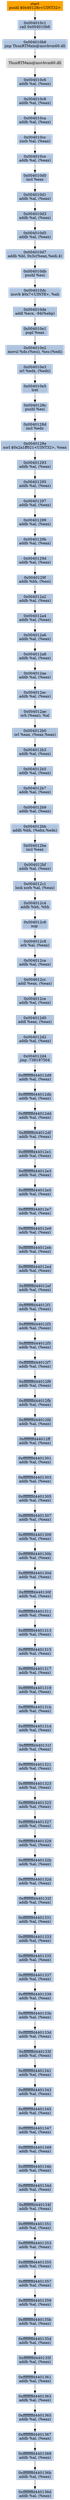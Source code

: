 digraph G {
node[shape=rectangle,style=filled,fillcolor=lightsteelblue,color=lightsteelblue]
bgcolor="transparent"
a0x004010bcpushl_0x40128cUINT32[label="start\npushl $0x40128c<UINT32>",color="lightgrey",fillcolor="orange"];
a0x004010c1call_0x004010b6[label="0x004010c1\ncall 0x004010b6"];
a0x004010b6jmp_ThunRTMain_msvbvm60_dll[label="0x004010b6\njmp ThunRTMain@msvbvm60.dll"];
ThunRTMain_msvbvm60_dll[label="ThunRTMain@msvbvm60.dll",color="lightgrey",fillcolor="lightgrey"];
a0x004010c6addb_al_eax_[label="0x004010c6\naddb %al, (%eax)"];
a0x004010c8addb_al_eax_[label="0x004010c8\naddb %al, (%eax)"];
a0x004010caaddb_al_eax_[label="0x004010ca\naddb %al, (%eax)"];
a0x004010ccxorb_al_eax_[label="0x004010cc\nxorb %al, (%eax)"];
a0x004010ceaddb_al_eax_[label="0x004010ce\naddb %al, (%eax)"];
a0x004010d0incl_eax[label="0x004010d0\nincl %eax"];
a0x004010d1addb_al_eax_[label="0x004010d1\naddb %al, (%eax)"];
a0x004010d3addb_al_eax_[label="0x004010d3\naddb %al, (%eax)"];
a0x004010d5addb_al_eax_[label="0x004010d5\naddb %al, (%eax)"];
a0x004010d7addb_bl_0x3ceaxedi4_[label="0x004010d7\naddb %bl, 0x3c(%eax,%edi,4)"];
a0x004010dbpushl_esi[label="0x004010db\npushl %esi"];
a0x004010dcmovb_0x7UINT8_ah[label="0x004010dc\nmovb $0x7<UINT8>, %ah"];
a0x004010deaddl_ecx__94ebp_[label="0x004010de\naddl %ecx, -94(%ebp)"];
a0x004010e1popl_eax[label="0x004010e1\npopl %eax"];
a0x004010e2movsl_ds_esi__es_edi_[label="0x004010e2\nmovsl %ds:(%esi), %es:(%edi)"];
a0x004010e3orl_edx_edx_[label="0x004010e3\norl %edx, (%edx)"];
a0x004010e5lret[label="0x004010e5\nlret"];
a0x0040128cpushl_esi[label="0x0040128c\npushl %esi"];
a0x0040128dincl_edx[label="0x0040128d\nincl %edx"];
a0x0040128exorl_0x2a1ff021UINT32_eax[label="0x0040128e\nxorl $0x2a1ff021<UINT32>, %eax"];
a0x00401293addb_al_eax_[label="0x00401293\naddb %al, (%eax)"];
a0x00401295addb_al_eax_[label="0x00401295\naddb %al, (%eax)"];
a0x00401297addb_al_eax_[label="0x00401297\naddb %al, (%eax)"];
a0x00401299addb_al_eax_[label="0x00401299\naddb %al, (%eax)"];
a0x0040129baddb_al_eax_[label="0x0040129b\naddb %al, (%eax)"];
a0x0040129daddb_al_eax_[label="0x0040129d\naddb %al, (%eax)"];
a0x0040129faddb_bh_esi_[label="0x0040129f\naddb %bh, (%esi)"];
a0x004012a2addb_al_eax_[label="0x004012a2\naddb %al, (%eax)"];
a0x004012a4addb_al_eax_[label="0x004012a4\naddb %al, (%eax)"];
a0x004012a6addb_al_eax_[label="0x004012a6\naddb %al, (%eax)"];
a0x004012a8addb_al_eax_[label="0x004012a8\naddb %al, (%eax)"];
a0x004012aaaddb_al_eax_[label="0x004012aa\naddb %al, (%eax)"];
a0x004012acaddb_al_eax_[label="0x004012ac\naddb %al, (%eax)"];
a0x004012aeorb_eax__al[label="0x004012ae\norb (%eax), %al"];
a0x004012b0orl_eax_eaxeax_[label="0x004012b0\norl %eax, (%eax,%eax)"];
a0x004012b3addb_al_eax_[label="0x004012b3\naddb %al, (%eax)"];
a0x004012b5addb_al_eax_[label="0x004012b5\naddb %al, (%eax)"];
a0x004012b7addb_al_eax_[label="0x004012b7\naddb %al, (%eax)"];
a0x004012b9addb_al_eax_[label="0x004012b9\naddb %al, (%eax)"];
a0x004012bbaddb_bh_ebxedx_[label="0x004012bb\naddb %bh, (%ebx,%edx)"];
a0x004012beincl_eax[label="0x004012be\nincl %eax"];
a0x004012bfaddb_al_eax_[label="0x004012bf\naddb %al, (%eax)"];
a0x004012c1lock_xorb_al_eax_[label="0x004012c1\nlock xorb %al, (%eax)"];
a0x004012c4addb_bh_bh[label="0x004012c4\naddb %bh, %bh"];
a0x004012c6nop_[label="0x004012c6\nnop "];
a0x004012c8orb_al_eax_[label="0x004012c8\norb %al, (%eax)"];
a0x004012caaddb_al_eax_[label="0x004012ca\naddb %al, (%eax)"];
a0x004012ccaddl_eax_eax_[label="0x004012cc\naddl %eax, (%eax)"];
a0x004012ceaddb_al_eax_[label="0x004012ce\naddb %al, (%eax)"];
a0x004012d0addl_eax_eax_[label="0x004012d0\naddl %eax, (%eax)"];
a0x004012d2addb_al_eax_[label="0x004012d2\naddb %al, (%eax)"];
a0x004012d4jmp__738197504[label="0x004012d4\njmp -738197504"];
a0xffffffffd44012d9addb_al_eax_[label="0xffffffffd44012d9\naddb %al, (%eax)"];
a0xffffffffd44012dbaddb_al_eax_[label="0xffffffffd44012db\naddb %al, (%eax)"];
a0xffffffffd44012ddaddb_al_eax_[label="0xffffffffd44012dd\naddb %al, (%eax)"];
a0xffffffffd44012dfaddb_al_eax_[label="0xffffffffd44012df\naddb %al, (%eax)"];
a0xffffffffd44012e1addb_al_eax_[label="0xffffffffd44012e1\naddb %al, (%eax)"];
a0xffffffffd44012e3addb_al_eax_[label="0xffffffffd44012e3\naddb %al, (%eax)"];
a0xffffffffd44012e5addb_al_eax_[label="0xffffffffd44012e5\naddb %al, (%eax)"];
a0xffffffffd44012e7addb_al_eax_[label="0xffffffffd44012e7\naddb %al, (%eax)"];
a0xffffffffd44012e9addb_al_eax_[label="0xffffffffd44012e9\naddb %al, (%eax)"];
a0xffffffffd44012ebaddb_al_eax_[label="0xffffffffd44012eb\naddb %al, (%eax)"];
a0xffffffffd44012edaddb_al_eax_[label="0xffffffffd44012ed\naddb %al, (%eax)"];
a0xffffffffd44012efaddb_al_eax_[label="0xffffffffd44012ef\naddb %al, (%eax)"];
a0xffffffffd44012f1addb_al_eax_[label="0xffffffffd44012f1\naddb %al, (%eax)"];
a0xffffffffd44012f3addb_al_eax_[label="0xffffffffd44012f3\naddb %al, (%eax)"];
a0xffffffffd44012f5addb_al_eax_[label="0xffffffffd44012f5\naddb %al, (%eax)"];
a0xffffffffd44012f7addb_al_eax_[label="0xffffffffd44012f7\naddb %al, (%eax)"];
a0xffffffffd44012f9addb_al_eax_[label="0xffffffffd44012f9\naddb %al, (%eax)"];
a0xffffffffd44012fbaddb_al_eax_[label="0xffffffffd44012fb\naddb %al, (%eax)"];
a0xffffffffd44012fdaddb_al_eax_[label="0xffffffffd44012fd\naddb %al, (%eax)"];
a0xffffffffd44012ffaddb_al_eax_[label="0xffffffffd44012ff\naddb %al, (%eax)"];
a0xffffffffd4401301addb_al_eax_[label="0xffffffffd4401301\naddb %al, (%eax)"];
a0xffffffffd4401303addb_al_eax_[label="0xffffffffd4401303\naddb %al, (%eax)"];
a0xffffffffd4401305addb_al_eax_[label="0xffffffffd4401305\naddb %al, (%eax)"];
a0xffffffffd4401307addb_al_eax_[label="0xffffffffd4401307\naddb %al, (%eax)"];
a0xffffffffd4401309addb_al_eax_[label="0xffffffffd4401309\naddb %al, (%eax)"];
a0xffffffffd440130baddb_al_eax_[label="0xffffffffd440130b\naddb %al, (%eax)"];
a0xffffffffd440130daddb_al_eax_[label="0xffffffffd440130d\naddb %al, (%eax)"];
a0xffffffffd440130faddb_al_eax_[label="0xffffffffd440130f\naddb %al, (%eax)"];
a0xffffffffd4401311addb_al_eax_[label="0xffffffffd4401311\naddb %al, (%eax)"];
a0xffffffffd4401313addb_al_eax_[label="0xffffffffd4401313\naddb %al, (%eax)"];
a0xffffffffd4401315addb_al_eax_[label="0xffffffffd4401315\naddb %al, (%eax)"];
a0xffffffffd4401317addb_al_eax_[label="0xffffffffd4401317\naddb %al, (%eax)"];
a0xffffffffd4401319addb_al_eax_[label="0xffffffffd4401319\naddb %al, (%eax)"];
a0xffffffffd440131baddb_al_eax_[label="0xffffffffd440131b\naddb %al, (%eax)"];
a0xffffffffd440131daddb_al_eax_[label="0xffffffffd440131d\naddb %al, (%eax)"];
a0xffffffffd440131faddb_al_eax_[label="0xffffffffd440131f\naddb %al, (%eax)"];
a0xffffffffd4401321addb_al_eax_[label="0xffffffffd4401321\naddb %al, (%eax)"];
a0xffffffffd4401323addb_al_eax_[label="0xffffffffd4401323\naddb %al, (%eax)"];
a0xffffffffd4401325addb_al_eax_[label="0xffffffffd4401325\naddb %al, (%eax)"];
a0xffffffffd4401327addb_al_eax_[label="0xffffffffd4401327\naddb %al, (%eax)"];
a0xffffffffd4401329addb_al_eax_[label="0xffffffffd4401329\naddb %al, (%eax)"];
a0xffffffffd440132baddb_al_eax_[label="0xffffffffd440132b\naddb %al, (%eax)"];
a0xffffffffd440132daddb_al_eax_[label="0xffffffffd440132d\naddb %al, (%eax)"];
a0xffffffffd440132faddb_al_eax_[label="0xffffffffd440132f\naddb %al, (%eax)"];
a0xffffffffd4401331addb_al_eax_[label="0xffffffffd4401331\naddb %al, (%eax)"];
a0xffffffffd4401333addb_al_eax_[label="0xffffffffd4401333\naddb %al, (%eax)"];
a0xffffffffd4401335addb_al_eax_[label="0xffffffffd4401335\naddb %al, (%eax)"];
a0xffffffffd4401337addb_al_eax_[label="0xffffffffd4401337\naddb %al, (%eax)"];
a0xffffffffd4401339addb_al_eax_[label="0xffffffffd4401339\naddb %al, (%eax)"];
a0xffffffffd440133baddb_al_eax_[label="0xffffffffd440133b\naddb %al, (%eax)"];
a0xffffffffd440133daddb_al_eax_[label="0xffffffffd440133d\naddb %al, (%eax)"];
a0xffffffffd440133faddb_al_eax_[label="0xffffffffd440133f\naddb %al, (%eax)"];
a0xffffffffd4401341addb_al_eax_[label="0xffffffffd4401341\naddb %al, (%eax)"];
a0xffffffffd4401343addb_al_eax_[label="0xffffffffd4401343\naddb %al, (%eax)"];
a0xffffffffd4401345addb_al_eax_[label="0xffffffffd4401345\naddb %al, (%eax)"];
a0xffffffffd4401347addb_al_eax_[label="0xffffffffd4401347\naddb %al, (%eax)"];
a0xffffffffd4401349addb_al_eax_[label="0xffffffffd4401349\naddb %al, (%eax)"];
a0xffffffffd440134baddb_al_eax_[label="0xffffffffd440134b\naddb %al, (%eax)"];
a0xffffffffd440134daddb_al_eax_[label="0xffffffffd440134d\naddb %al, (%eax)"];
a0xffffffffd440134faddb_al_eax_[label="0xffffffffd440134f\naddb %al, (%eax)"];
a0xffffffffd4401351addb_al_eax_[label="0xffffffffd4401351\naddb %al, (%eax)"];
a0xffffffffd4401353addb_al_eax_[label="0xffffffffd4401353\naddb %al, (%eax)"];
a0xffffffffd4401355addb_al_eax_[label="0xffffffffd4401355\naddb %al, (%eax)"];
a0xffffffffd4401357addb_al_eax_[label="0xffffffffd4401357\naddb %al, (%eax)"];
a0xffffffffd4401359addb_al_eax_[label="0xffffffffd4401359\naddb %al, (%eax)"];
a0xffffffffd440135baddb_al_eax_[label="0xffffffffd440135b\naddb %al, (%eax)"];
a0xffffffffd440135daddb_al_eax_[label="0xffffffffd440135d\naddb %al, (%eax)"];
a0xffffffffd440135faddb_al_eax_[label="0xffffffffd440135f\naddb %al, (%eax)"];
a0xffffffffd4401361addb_al_eax_[label="0xffffffffd4401361\naddb %al, (%eax)"];
a0xffffffffd4401363addb_al_eax_[label="0xffffffffd4401363\naddb %al, (%eax)"];
a0xffffffffd4401365addb_al_eax_[label="0xffffffffd4401365\naddb %al, (%eax)"];
a0xffffffffd4401367addb_al_eax_[label="0xffffffffd4401367\naddb %al, (%eax)"];
a0xffffffffd4401369addb_al_eax_[label="0xffffffffd4401369\naddb %al, (%eax)"];
a0xffffffffd440136baddb_al_eax_[label="0xffffffffd440136b\naddb %al, (%eax)"];
a0xffffffffd440136daddb_al_eax_[label="0xffffffffd440136d\naddb %al, (%eax)"];
a0x004010bcpushl_0x40128cUINT32 -> a0x004010c1call_0x004010b6 [color="#000000"];
a0x004010c1call_0x004010b6 -> a0x004010b6jmp_ThunRTMain_msvbvm60_dll [color="#000000"];
a0x004010b6jmp_ThunRTMain_msvbvm60_dll -> ThunRTMain_msvbvm60_dll [color="#000000"];
ThunRTMain_msvbvm60_dll -> a0x004010c6addb_al_eax_ [color="#000000"];
a0x004010c6addb_al_eax_ -> a0x004010c8addb_al_eax_ [color="#000000"];
a0x004010c8addb_al_eax_ -> a0x004010caaddb_al_eax_ [color="#000000"];
a0x004010caaddb_al_eax_ -> a0x004010ccxorb_al_eax_ [color="#000000"];
a0x004010ccxorb_al_eax_ -> a0x004010ceaddb_al_eax_ [color="#000000"];
a0x004010ceaddb_al_eax_ -> a0x004010d0incl_eax [color="#000000"];
a0x004010d0incl_eax -> a0x004010d1addb_al_eax_ [color="#000000"];
a0x004010d1addb_al_eax_ -> a0x004010d3addb_al_eax_ [color="#000000"];
a0x004010d3addb_al_eax_ -> a0x004010d5addb_al_eax_ [color="#000000"];
a0x004010d5addb_al_eax_ -> a0x004010d7addb_bl_0x3ceaxedi4_ [color="#000000"];
a0x004010d7addb_bl_0x3ceaxedi4_ -> a0x004010dbpushl_esi [color="#000000"];
a0x004010dbpushl_esi -> a0x004010dcmovb_0x7UINT8_ah [color="#000000"];
a0x004010dcmovb_0x7UINT8_ah -> a0x004010deaddl_ecx__94ebp_ [color="#000000"];
a0x004010deaddl_ecx__94ebp_ -> a0x004010e1popl_eax [color="#000000"];
a0x004010e1popl_eax -> a0x004010e2movsl_ds_esi__es_edi_ [color="#000000"];
a0x004010e2movsl_ds_esi__es_edi_ -> a0x004010e3orl_edx_edx_ [color="#000000"];
a0x004010e3orl_edx_edx_ -> a0x004010e5lret [color="#000000"];
a0x004010e5lret -> a0x0040128cpushl_esi [color="#000000"];
a0x0040128cpushl_esi -> a0x0040128dincl_edx [color="#000000"];
a0x0040128dincl_edx -> a0x0040128exorl_0x2a1ff021UINT32_eax [color="#000000"];
a0x0040128exorl_0x2a1ff021UINT32_eax -> a0x00401293addb_al_eax_ [color="#000000"];
a0x00401293addb_al_eax_ -> a0x00401295addb_al_eax_ [color="#000000"];
a0x00401295addb_al_eax_ -> a0x00401297addb_al_eax_ [color="#000000"];
a0x00401297addb_al_eax_ -> a0x00401299addb_al_eax_ [color="#000000"];
a0x00401299addb_al_eax_ -> a0x0040129baddb_al_eax_ [color="#000000"];
a0x0040129baddb_al_eax_ -> a0x0040129daddb_al_eax_ [color="#000000"];
a0x0040129daddb_al_eax_ -> a0x0040129faddb_bh_esi_ [color="#000000"];
a0x0040129faddb_bh_esi_ -> a0x004012a2addb_al_eax_ [color="#000000"];
a0x004012a2addb_al_eax_ -> a0x004012a4addb_al_eax_ [color="#000000"];
a0x004012a4addb_al_eax_ -> a0x004012a6addb_al_eax_ [color="#000000"];
a0x004012a6addb_al_eax_ -> a0x004012a8addb_al_eax_ [color="#000000"];
a0x004012a8addb_al_eax_ -> a0x004012aaaddb_al_eax_ [color="#000000"];
a0x004012aaaddb_al_eax_ -> a0x004012acaddb_al_eax_ [color="#000000"];
a0x004012acaddb_al_eax_ -> a0x004012aeorb_eax__al [color="#000000"];
a0x004012aeorb_eax__al -> a0x004012b0orl_eax_eaxeax_ [color="#000000"];
a0x004012b0orl_eax_eaxeax_ -> a0x004012b3addb_al_eax_ [color="#000000"];
a0x004012b3addb_al_eax_ -> a0x004012b5addb_al_eax_ [color="#000000"];
a0x004012b5addb_al_eax_ -> a0x004012b7addb_al_eax_ [color="#000000"];
a0x004012b7addb_al_eax_ -> a0x004012b9addb_al_eax_ [color="#000000"];
a0x004012b9addb_al_eax_ -> a0x004012bbaddb_bh_ebxedx_ [color="#000000"];
a0x004012bbaddb_bh_ebxedx_ -> a0x004012beincl_eax [color="#000000"];
a0x004012beincl_eax -> a0x004012bfaddb_al_eax_ [color="#000000"];
a0x004012bfaddb_al_eax_ -> a0x004012c1lock_xorb_al_eax_ [color="#000000"];
a0x004012c1lock_xorb_al_eax_ -> a0x004012c4addb_bh_bh [color="#000000"];
a0x004012c4addb_bh_bh -> a0x004012c6nop_ [color="#000000"];
a0x004012c6nop_ -> a0x004012c8orb_al_eax_ [color="#000000"];
a0x004012c8orb_al_eax_ -> a0x004012caaddb_al_eax_ [color="#000000"];
a0x004012caaddb_al_eax_ -> a0x004012ccaddl_eax_eax_ [color="#000000"];
a0x004012ccaddl_eax_eax_ -> a0x004012ceaddb_al_eax_ [color="#000000"];
a0x004012ceaddb_al_eax_ -> a0x004012d0addl_eax_eax_ [color="#000000"];
a0x004012d0addl_eax_eax_ -> a0x004012d2addb_al_eax_ [color="#000000"];
a0x004012d2addb_al_eax_ -> a0x004012d4jmp__738197504 [color="#000000"];
a0x004012d4jmp__738197504 -> a0xffffffffd44012d9addb_al_eax_ [color="#000000"];
a0xffffffffd44012d9addb_al_eax_ -> a0xffffffffd44012dbaddb_al_eax_ [color="#000000"];
a0xffffffffd44012dbaddb_al_eax_ -> a0xffffffffd44012ddaddb_al_eax_ [color="#000000"];
a0xffffffffd44012ddaddb_al_eax_ -> a0xffffffffd44012dfaddb_al_eax_ [color="#000000"];
a0xffffffffd44012dfaddb_al_eax_ -> a0xffffffffd44012e1addb_al_eax_ [color="#000000"];
a0xffffffffd44012e1addb_al_eax_ -> a0xffffffffd44012e3addb_al_eax_ [color="#000000"];
a0xffffffffd44012e3addb_al_eax_ -> a0xffffffffd44012e5addb_al_eax_ [color="#000000"];
a0xffffffffd44012e5addb_al_eax_ -> a0xffffffffd44012e7addb_al_eax_ [color="#000000"];
a0xffffffffd44012e7addb_al_eax_ -> a0xffffffffd44012e9addb_al_eax_ [color="#000000"];
a0xffffffffd44012e9addb_al_eax_ -> a0xffffffffd44012ebaddb_al_eax_ [color="#000000"];
a0xffffffffd44012ebaddb_al_eax_ -> a0xffffffffd44012edaddb_al_eax_ [color="#000000"];
a0xffffffffd44012edaddb_al_eax_ -> a0xffffffffd44012efaddb_al_eax_ [color="#000000"];
a0xffffffffd44012efaddb_al_eax_ -> a0xffffffffd44012f1addb_al_eax_ [color="#000000"];
a0xffffffffd44012f1addb_al_eax_ -> a0xffffffffd44012f3addb_al_eax_ [color="#000000"];
a0xffffffffd44012f3addb_al_eax_ -> a0xffffffffd44012f5addb_al_eax_ [color="#000000"];
a0xffffffffd44012f5addb_al_eax_ -> a0xffffffffd44012f7addb_al_eax_ [color="#000000"];
a0xffffffffd44012f7addb_al_eax_ -> a0xffffffffd44012f9addb_al_eax_ [color="#000000"];
a0xffffffffd44012f9addb_al_eax_ -> a0xffffffffd44012fbaddb_al_eax_ [color="#000000"];
a0xffffffffd44012fbaddb_al_eax_ -> a0xffffffffd44012fdaddb_al_eax_ [color="#000000"];
a0xffffffffd44012fdaddb_al_eax_ -> a0xffffffffd44012ffaddb_al_eax_ [color="#000000"];
a0xffffffffd44012ffaddb_al_eax_ -> a0xffffffffd4401301addb_al_eax_ [color="#000000"];
a0xffffffffd4401301addb_al_eax_ -> a0xffffffffd4401303addb_al_eax_ [color="#000000"];
a0xffffffffd4401303addb_al_eax_ -> a0xffffffffd4401305addb_al_eax_ [color="#000000"];
a0xffffffffd4401305addb_al_eax_ -> a0xffffffffd4401307addb_al_eax_ [color="#000000"];
a0xffffffffd4401307addb_al_eax_ -> a0xffffffffd4401309addb_al_eax_ [color="#000000"];
a0xffffffffd4401309addb_al_eax_ -> a0xffffffffd440130baddb_al_eax_ [color="#000000"];
a0xffffffffd440130baddb_al_eax_ -> a0xffffffffd440130daddb_al_eax_ [color="#000000"];
a0xffffffffd440130daddb_al_eax_ -> a0xffffffffd440130faddb_al_eax_ [color="#000000"];
a0xffffffffd440130faddb_al_eax_ -> a0xffffffffd4401311addb_al_eax_ [color="#000000"];
a0xffffffffd4401311addb_al_eax_ -> a0xffffffffd4401313addb_al_eax_ [color="#000000"];
a0xffffffffd4401313addb_al_eax_ -> a0xffffffffd4401315addb_al_eax_ [color="#000000"];
a0xffffffffd4401315addb_al_eax_ -> a0xffffffffd4401317addb_al_eax_ [color="#000000"];
a0xffffffffd4401317addb_al_eax_ -> a0xffffffffd4401319addb_al_eax_ [color="#000000"];
a0xffffffffd4401319addb_al_eax_ -> a0xffffffffd440131baddb_al_eax_ [color="#000000"];
a0xffffffffd440131baddb_al_eax_ -> a0xffffffffd440131daddb_al_eax_ [color="#000000"];
a0xffffffffd440131daddb_al_eax_ -> a0xffffffffd440131faddb_al_eax_ [color="#000000"];
a0xffffffffd440131faddb_al_eax_ -> a0xffffffffd4401321addb_al_eax_ [color="#000000"];
a0xffffffffd4401321addb_al_eax_ -> a0xffffffffd4401323addb_al_eax_ [color="#000000"];
a0xffffffffd4401323addb_al_eax_ -> a0xffffffffd4401325addb_al_eax_ [color="#000000"];
a0xffffffffd4401325addb_al_eax_ -> a0xffffffffd4401327addb_al_eax_ [color="#000000"];
a0xffffffffd4401327addb_al_eax_ -> a0xffffffffd4401329addb_al_eax_ [color="#000000"];
a0xffffffffd4401329addb_al_eax_ -> a0xffffffffd440132baddb_al_eax_ [color="#000000"];
a0xffffffffd440132baddb_al_eax_ -> a0xffffffffd440132daddb_al_eax_ [color="#000000"];
a0xffffffffd440132daddb_al_eax_ -> a0xffffffffd440132faddb_al_eax_ [color="#000000"];
a0xffffffffd440132faddb_al_eax_ -> a0xffffffffd4401331addb_al_eax_ [color="#000000"];
a0xffffffffd4401331addb_al_eax_ -> a0xffffffffd4401333addb_al_eax_ [color="#000000"];
a0xffffffffd4401333addb_al_eax_ -> a0xffffffffd4401335addb_al_eax_ [color="#000000"];
a0xffffffffd4401335addb_al_eax_ -> a0xffffffffd4401337addb_al_eax_ [color="#000000"];
a0xffffffffd4401337addb_al_eax_ -> a0xffffffffd4401339addb_al_eax_ [color="#000000"];
a0xffffffffd4401339addb_al_eax_ -> a0xffffffffd440133baddb_al_eax_ [color="#000000"];
a0xffffffffd440133baddb_al_eax_ -> a0xffffffffd440133daddb_al_eax_ [color="#000000"];
a0xffffffffd440133daddb_al_eax_ -> a0xffffffffd440133faddb_al_eax_ [color="#000000"];
a0xffffffffd440133faddb_al_eax_ -> a0xffffffffd4401341addb_al_eax_ [color="#000000"];
a0xffffffffd4401341addb_al_eax_ -> a0xffffffffd4401343addb_al_eax_ [color="#000000"];
a0xffffffffd4401343addb_al_eax_ -> a0xffffffffd4401345addb_al_eax_ [color="#000000"];
a0xffffffffd4401345addb_al_eax_ -> a0xffffffffd4401347addb_al_eax_ [color="#000000"];
a0xffffffffd4401347addb_al_eax_ -> a0xffffffffd4401349addb_al_eax_ [color="#000000"];
a0xffffffffd4401349addb_al_eax_ -> a0xffffffffd440134baddb_al_eax_ [color="#000000"];
a0xffffffffd440134baddb_al_eax_ -> a0xffffffffd440134daddb_al_eax_ [color="#000000"];
a0xffffffffd440134daddb_al_eax_ -> a0xffffffffd440134faddb_al_eax_ [color="#000000"];
a0xffffffffd440134faddb_al_eax_ -> a0xffffffffd4401351addb_al_eax_ [color="#000000"];
a0xffffffffd4401351addb_al_eax_ -> a0xffffffffd4401353addb_al_eax_ [color="#000000"];
a0xffffffffd4401353addb_al_eax_ -> a0xffffffffd4401355addb_al_eax_ [color="#000000"];
a0xffffffffd4401355addb_al_eax_ -> a0xffffffffd4401357addb_al_eax_ [color="#000000"];
a0xffffffffd4401357addb_al_eax_ -> a0xffffffffd4401359addb_al_eax_ [color="#000000"];
a0xffffffffd4401359addb_al_eax_ -> a0xffffffffd440135baddb_al_eax_ [color="#000000"];
a0xffffffffd440135baddb_al_eax_ -> a0xffffffffd440135daddb_al_eax_ [color="#000000"];
a0xffffffffd440135daddb_al_eax_ -> a0xffffffffd440135faddb_al_eax_ [color="#000000"];
a0xffffffffd440135faddb_al_eax_ -> a0xffffffffd4401361addb_al_eax_ [color="#000000"];
a0xffffffffd4401361addb_al_eax_ -> a0xffffffffd4401363addb_al_eax_ [color="#000000"];
a0xffffffffd4401363addb_al_eax_ -> a0xffffffffd4401365addb_al_eax_ [color="#000000"];
a0xffffffffd4401365addb_al_eax_ -> a0xffffffffd4401367addb_al_eax_ [color="#000000"];
a0xffffffffd4401367addb_al_eax_ -> a0xffffffffd4401369addb_al_eax_ [color="#000000"];
a0xffffffffd4401369addb_al_eax_ -> a0xffffffffd440136baddb_al_eax_ [color="#000000"];
a0xffffffffd440136baddb_al_eax_ -> a0xffffffffd440136daddb_al_eax_ [color="#000000"];
}
